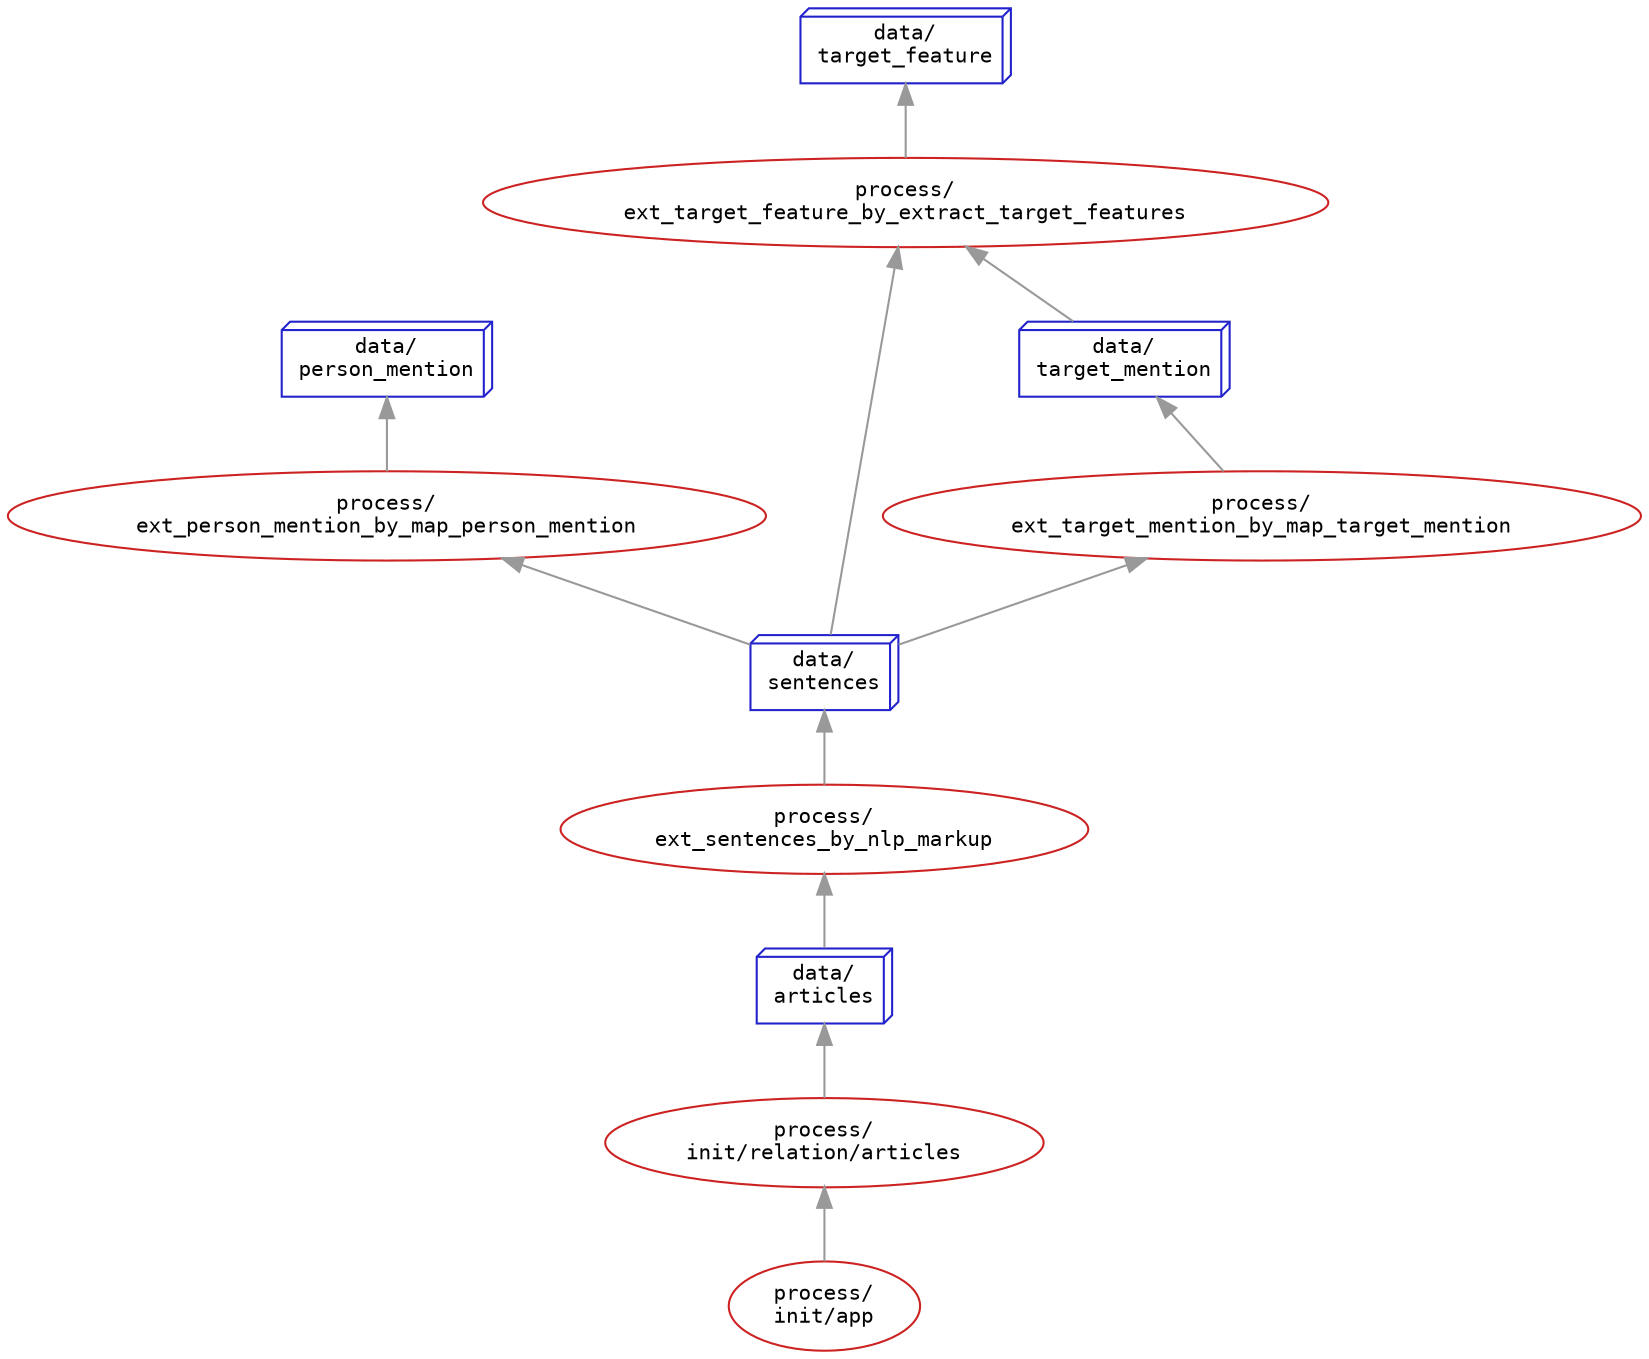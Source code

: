 
digraph "planetaryir data flow" {
    graph[rankdir=BT  # bottom-to-top drawing (or RL/right-to-left may also make sense)
    ];
    node [shape=box
         ,style=dotted
         ,fontsize=10
         ,fontname="Ubuntu Mono,Envy Code R,Oxygen Mono,Consolas,Menlo,Monaco,Andale Mono"
    ];
    edge [color="#999999"];


"process/
init/app" [shape=ellipse  color="#cc2222" style=solid];

"process/
init/relation/articles" [shape=ellipse  color="#cc2222" style=solid];

"process/
init/app" -> "process/
init/relation/articles" [
label=""

];

"process/
ext_person_mention_by_map_person_mention" [shape=ellipse  color="#cc2222" style=solid];

"data/
sentences" -> "process/
ext_person_mention_by_map_person_mention" [
label=""

];

"process/
ext_sentences_by_nlp_markup" [shape=ellipse  color="#cc2222" style=solid];

"data/
articles" -> "process/
ext_sentences_by_nlp_markup" [
label=""

];

"process/
ext_target_feature_by_extract_target_features" [shape=ellipse  color="#cc2222" style=solid];

"data/
sentences" -> "process/
ext_target_feature_by_extract_target_features" [
label=""

];

"data/
target_mention" -> "process/
ext_target_feature_by_extract_target_features" [
label=""

];

"process/
ext_target_mention_by_map_target_mention" [shape=ellipse  color="#cc2222" style=solid];

"data/
sentences" -> "process/
ext_target_mention_by_map_target_mention" [
label=""

];

"data/
articles" [shape=box3d    color="#2222cc" style=solid];

"process/
init/relation/articles" -> "data/
articles" [
label=""

];

"data/
person_mention" [shape=box3d    color="#2222cc" style=solid];

"process/
ext_person_mention_by_map_person_mention" -> "data/
person_mention" [
label=""

];

"data/
sentences" [shape=box3d    color="#2222cc" style=solid];

"process/
ext_sentences_by_nlp_markup" -> "data/
sentences" [
label=""

];

"data/
target_feature" [shape=box3d    color="#2222cc" style=solid];

"process/
ext_target_feature_by_extract_target_features" -> "data/
target_feature" [
label=""

];

"data/
target_mention" [shape=box3d    color="#2222cc" style=solid];

"process/
ext_target_mention_by_map_target_mention" -> "data/
target_mention" [
label=""

];


}

